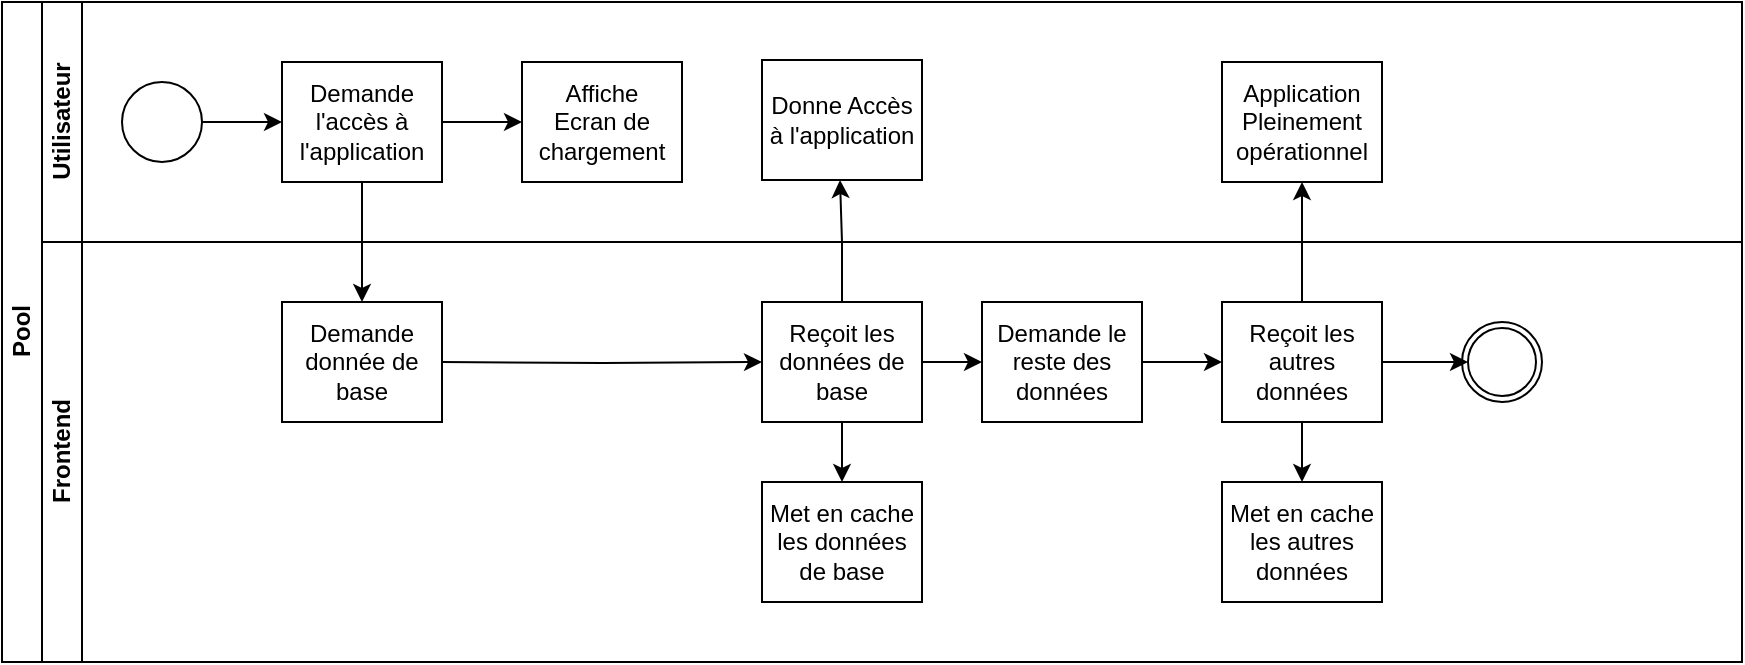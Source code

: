 <mxfile>
    <diagram id="prtHgNgQTEPvFCAcTncT" name="Page-1">
        <mxGraphModel dx="668" dy="510" grid="1" gridSize="10" guides="1" tooltips="1" connect="1" arrows="1" fold="1" page="1" pageScale="1" pageWidth="827" pageHeight="1169" math="0" shadow="0">
            <root>
                <mxCell id="0"/>
                <mxCell id="1" parent="0"/>
                <mxCell id="dNxyNK7c78bLwvsdeMH5-19" value="Pool" style="swimlane;html=1;childLayout=stackLayout;resizeParent=1;resizeParentMax=0;horizontal=0;startSize=20;horizontalStack=0;" parent="1" vertex="1">
                    <mxGeometry x="121" y="121" width="870" height="330" as="geometry">
                        <mxRectangle x="120" y="120" width="40" height="60" as="alternateBounds"/>
                    </mxGeometry>
                </mxCell>
                <mxCell id="dNxyNK7c78bLwvsdeMH5-20" value="&lt;div&gt;Utilisateur&lt;/div&gt;" style="swimlane;html=1;startSize=20;horizontal=0;" parent="dNxyNK7c78bLwvsdeMH5-19" vertex="1">
                    <mxGeometry x="20" width="850" height="120" as="geometry"/>
                </mxCell>
                <mxCell id="dNxyNK7c78bLwvsdeMH5-25" value="" style="edgeStyle=orthogonalEdgeStyle;rounded=0;orthogonalLoop=1;jettySize=auto;html=1;" parent="dNxyNK7c78bLwvsdeMH5-20" source="dNxyNK7c78bLwvsdeMH5-23" target="dNxyNK7c78bLwvsdeMH5-24" edge="1">
                    <mxGeometry relative="1" as="geometry"/>
                </mxCell>
                <mxCell id="dNxyNK7c78bLwvsdeMH5-23" value="" style="ellipse;whiteSpace=wrap;html=1;" parent="dNxyNK7c78bLwvsdeMH5-20" vertex="1">
                    <mxGeometry x="40" y="40" width="40" height="40" as="geometry"/>
                </mxCell>
                <mxCell id="Gh4FB1o-ncFeCV9L8q-d-3" style="edgeStyle=orthogonalEdgeStyle;rounded=0;orthogonalLoop=1;jettySize=auto;html=1;entryX=0;entryY=0.5;entryDx=0;entryDy=0;" parent="dNxyNK7c78bLwvsdeMH5-20" source="dNxyNK7c78bLwvsdeMH5-24" target="dNxyNK7c78bLwvsdeMH5-30" edge="1">
                    <mxGeometry relative="1" as="geometry"/>
                </mxCell>
                <mxCell id="dNxyNK7c78bLwvsdeMH5-24" value="Demande l'accès à l'application" style="rounded=0;whiteSpace=wrap;html=1;fontFamily=Helvetica;fontSize=12;fontColor=#000000;align=center;" parent="dNxyNK7c78bLwvsdeMH5-20" vertex="1">
                    <mxGeometry x="120" y="30" width="80" height="60" as="geometry"/>
                </mxCell>
                <mxCell id="dNxyNK7c78bLwvsdeMH5-30" value="&lt;div&gt;Affiche &lt;br&gt;&lt;/div&gt;&lt;div&gt;Ecran de chargement&lt;br&gt;&lt;/div&gt;" style="rounded=0;whiteSpace=wrap;html=1;fontFamily=Helvetica;fontSize=12;fontColor=#000000;align=center;" parent="dNxyNK7c78bLwvsdeMH5-20" vertex="1">
                    <mxGeometry x="240" y="30" width="80" height="60" as="geometry"/>
                </mxCell>
                <mxCell id="Gh4FB1o-ncFeCV9L8q-d-8" value="&lt;div&gt;Application &lt;br&gt;&lt;/div&gt;&lt;div&gt;Pleinement opérationnel&lt;br&gt;&lt;/div&gt;" style="rounded=0;whiteSpace=wrap;html=1;fontFamily=Helvetica;fontSize=12;fontColor=#000000;align=center;" parent="dNxyNK7c78bLwvsdeMH5-20" vertex="1">
                    <mxGeometry x="590" y="30" width="80" height="60" as="geometry"/>
                </mxCell>
                <mxCell id="dNxyNK7c78bLwvsdeMH5-21" value="Frontend" style="swimlane;html=1;startSize=20;horizontal=0;" parent="dNxyNK7c78bLwvsdeMH5-19" vertex="1">
                    <mxGeometry x="20" y="120" width="850" height="210" as="geometry"/>
                </mxCell>
                <mxCell id="dNxyNK7c78bLwvsdeMH5-29" value="" style="edgeStyle=orthogonalEdgeStyle;rounded=0;orthogonalLoop=1;jettySize=auto;html=1;endArrow=classic;endFill=1;entryX=0;entryY=0.5;entryDx=0;entryDy=0;" parent="dNxyNK7c78bLwvsdeMH5-21" target="Gh4FB1o-ncFeCV9L8q-d-6" edge="1">
                    <mxGeometry relative="1" as="geometry">
                        <mxPoint x="200" y="60" as="sourcePoint"/>
                        <mxPoint x="240" y="60" as="targetPoint"/>
                    </mxGeometry>
                </mxCell>
                <mxCell id="Gh4FB1o-ncFeCV9L8q-d-5" value="&lt;div&gt;Demande donnée de base&lt;/div&gt;" style="rounded=0;whiteSpace=wrap;html=1;" parent="dNxyNK7c78bLwvsdeMH5-21" vertex="1">
                    <mxGeometry x="120" y="30" width="80" height="60" as="geometry"/>
                </mxCell>
                <mxCell id="Gh4FB1o-ncFeCV9L8q-d-10" style="edgeStyle=orthogonalEdgeStyle;rounded=0;orthogonalLoop=1;jettySize=auto;html=1;entryX=0;entryY=0.5;entryDx=0;entryDy=0;" parent="dNxyNK7c78bLwvsdeMH5-21" source="Gh4FB1o-ncFeCV9L8q-d-6" target="Gh4FB1o-ncFeCV9L8q-d-9" edge="1">
                    <mxGeometry relative="1" as="geometry"/>
                </mxCell>
                <mxCell id="Gh4FB1o-ncFeCV9L8q-d-12" style="edgeStyle=orthogonalEdgeStyle;rounded=0;orthogonalLoop=1;jettySize=auto;html=1;" parent="dNxyNK7c78bLwvsdeMH5-21" source="Gh4FB1o-ncFeCV9L8q-d-6" target="Gh4FB1o-ncFeCV9L8q-d-11" edge="1">
                    <mxGeometry relative="1" as="geometry"/>
                </mxCell>
                <mxCell id="Gh4FB1o-ncFeCV9L8q-d-6" value="Reçoit les données de base" style="rounded=0;whiteSpace=wrap;html=1;" parent="dNxyNK7c78bLwvsdeMH5-21" vertex="1">
                    <mxGeometry x="360" y="30" width="80" height="60" as="geometry"/>
                </mxCell>
                <mxCell id="Gh4FB1o-ncFeCV9L8q-d-14" style="edgeStyle=orthogonalEdgeStyle;rounded=0;orthogonalLoop=1;jettySize=auto;html=1;entryX=0;entryY=0.5;entryDx=0;entryDy=0;" parent="dNxyNK7c78bLwvsdeMH5-21" source="Gh4FB1o-ncFeCV9L8q-d-9" target="Gh4FB1o-ncFeCV9L8q-d-13" edge="1">
                    <mxGeometry relative="1" as="geometry"/>
                </mxCell>
                <mxCell id="Gh4FB1o-ncFeCV9L8q-d-9" value="Demande le reste des données" style="rounded=0;whiteSpace=wrap;html=1;" parent="dNxyNK7c78bLwvsdeMH5-21" vertex="1">
                    <mxGeometry x="470" y="30" width="80" height="60" as="geometry"/>
                </mxCell>
                <mxCell id="Gh4FB1o-ncFeCV9L8q-d-11" value="Met en cache les données de base" style="rounded=0;whiteSpace=wrap;html=1;" parent="dNxyNK7c78bLwvsdeMH5-21" vertex="1">
                    <mxGeometry x="360" y="120" width="80" height="60" as="geometry"/>
                </mxCell>
                <mxCell id="Gh4FB1o-ncFeCV9L8q-d-17" style="edgeStyle=orthogonalEdgeStyle;rounded=0;orthogonalLoop=1;jettySize=auto;html=1;" parent="dNxyNK7c78bLwvsdeMH5-21" source="Gh4FB1o-ncFeCV9L8q-d-13" target="Gh4FB1o-ncFeCV9L8q-d-16" edge="1">
                    <mxGeometry relative="1" as="geometry"/>
                </mxCell>
                <mxCell id="Gh4FB1o-ncFeCV9L8q-d-13" value="Reçoit les autres données" style="rounded=0;whiteSpace=wrap;html=1;" parent="dNxyNK7c78bLwvsdeMH5-21" vertex="1">
                    <mxGeometry x="590" y="30" width="80" height="60" as="geometry"/>
                </mxCell>
                <mxCell id="Gh4FB1o-ncFeCV9L8q-d-16" value="Met en cache les autres données" style="rounded=0;whiteSpace=wrap;html=1;" parent="dNxyNK7c78bLwvsdeMH5-21" vertex="1">
                    <mxGeometry x="590" y="120" width="80" height="60" as="geometry"/>
                </mxCell>
                <mxCell id="Gh4FB1o-ncFeCV9L8q-d-19" value="" style="ellipse;whiteSpace=wrap;html=1;" parent="dNxyNK7c78bLwvsdeMH5-21" vertex="1">
                    <mxGeometry x="710" y="40" width="40" height="40" as="geometry"/>
                </mxCell>
                <mxCell id="Gh4FB1o-ncFeCV9L8q-d-2" style="edgeStyle=orthogonalEdgeStyle;rounded=0;orthogonalLoop=1;jettySize=auto;html=1;" parent="dNxyNK7c78bLwvsdeMH5-19" source="dNxyNK7c78bLwvsdeMH5-24" edge="1">
                    <mxGeometry relative="1" as="geometry">
                        <mxPoint x="180" y="150" as="targetPoint"/>
                    </mxGeometry>
                </mxCell>
                <mxCell id="Gh4FB1o-ncFeCV9L8q-d-15" style="edgeStyle=orthogonalEdgeStyle;rounded=0;orthogonalLoop=1;jettySize=auto;html=1;" parent="dNxyNK7c78bLwvsdeMH5-19" source="Gh4FB1o-ncFeCV9L8q-d-13" target="Gh4FB1o-ncFeCV9L8q-d-8" edge="1">
                    <mxGeometry relative="1" as="geometry"/>
                </mxCell>
                <mxCell id="Gh4FB1o-ncFeCV9L8q-d-4" value="&lt;div&gt;Donne Accès &lt;br&gt;&lt;/div&gt;&lt;div&gt;à l'application&lt;br&gt;&lt;/div&gt;" style="rounded=0;whiteSpace=wrap;html=1;fontFamily=Helvetica;fontSize=12;fontColor=#000000;align=center;" parent="1" vertex="1">
                    <mxGeometry x="501" y="150" width="80" height="60" as="geometry"/>
                </mxCell>
                <mxCell id="Gh4FB1o-ncFeCV9L8q-d-7" style="edgeStyle=orthogonalEdgeStyle;rounded=0;orthogonalLoop=1;jettySize=auto;html=1;" parent="1" source="Gh4FB1o-ncFeCV9L8q-d-6" edge="1">
                    <mxGeometry relative="1" as="geometry">
                        <mxPoint x="540" y="210" as="targetPoint"/>
                    </mxGeometry>
                </mxCell>
                <mxCell id="Gh4FB1o-ncFeCV9L8q-d-20" value="" style="ellipse;whiteSpace=wrap;html=1;" parent="1" vertex="1">
                    <mxGeometry x="854" y="284" width="34" height="34" as="geometry"/>
                </mxCell>
                <mxCell id="Gh4FB1o-ncFeCV9L8q-d-21" style="edgeStyle=orthogonalEdgeStyle;rounded=0;orthogonalLoop=1;jettySize=auto;html=1;" parent="1" source="Gh4FB1o-ncFeCV9L8q-d-13" target="Gh4FB1o-ncFeCV9L8q-d-20" edge="1">
                    <mxGeometry relative="1" as="geometry"/>
                </mxCell>
            </root>
        </mxGraphModel>
    </diagram>
</mxfile>